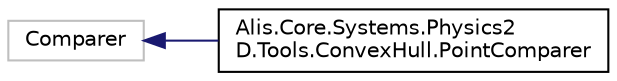 digraph "Graphical Class Hierarchy"
{
 // LATEX_PDF_SIZE
  edge [fontname="Helvetica",fontsize="10",labelfontname="Helvetica",labelfontsize="10"];
  node [fontname="Helvetica",fontsize="10",shape=record];
  rankdir="LR";
  Node561 [label="Comparer",height=0.2,width=0.4,color="grey75", fillcolor="white", style="filled",tooltip=" "];
  Node561 -> Node0 [dir="back",color="midnightblue",fontsize="10",style="solid",fontname="Helvetica"];
  Node0 [label="Alis.Core.Systems.Physics2\lD.Tools.ConvexHull.PointComparer",height=0.2,width=0.4,color="black", fillcolor="white", style="filled",URL="$class_alis_1_1_core_1_1_systems_1_1_physics2_d_1_1_tools_1_1_convex_hull_1_1_point_comparer.html",tooltip="The point comparer class"];
}
